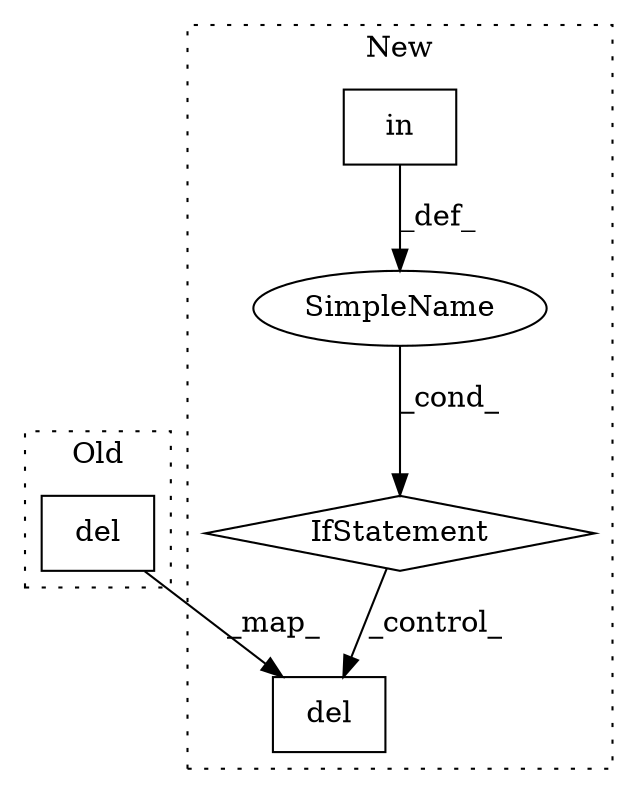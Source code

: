 digraph G {
subgraph cluster0 {
1 [label="del" a="32" s="2413,2452" l="4,1" shape="box"];
label = "Old";
style="dotted";
}
subgraph cluster1 {
2 [label="del" a="32" s="2468,2507" l="4,1" shape="box"];
3 [label="SimpleName" a="42" s="" l="" shape="ellipse"];
4 [label="IfStatement" a="25" s="2413,2458" l="8,2" shape="diamond"];
5 [label="in" a="105" s="2421" l="37" shape="box"];
label = "New";
style="dotted";
}
1 -> 2 [label="_map_"];
3 -> 4 [label="_cond_"];
4 -> 2 [label="_control_"];
5 -> 3 [label="_def_"];
}